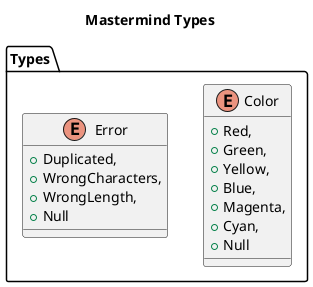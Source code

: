 @startuml MastermindTypes
title Mastermind Types
namespace Types{
    enum Types.Color{
        +Red,
        +Green,
        +Yellow,
        +Blue,
        +Magenta,
        +Cyan,
        +Null
    }

    enum Types.Error{
        +Duplicated,
        +WrongCharacters,
        +WrongLength,
        +Null
    }
}
@enduml